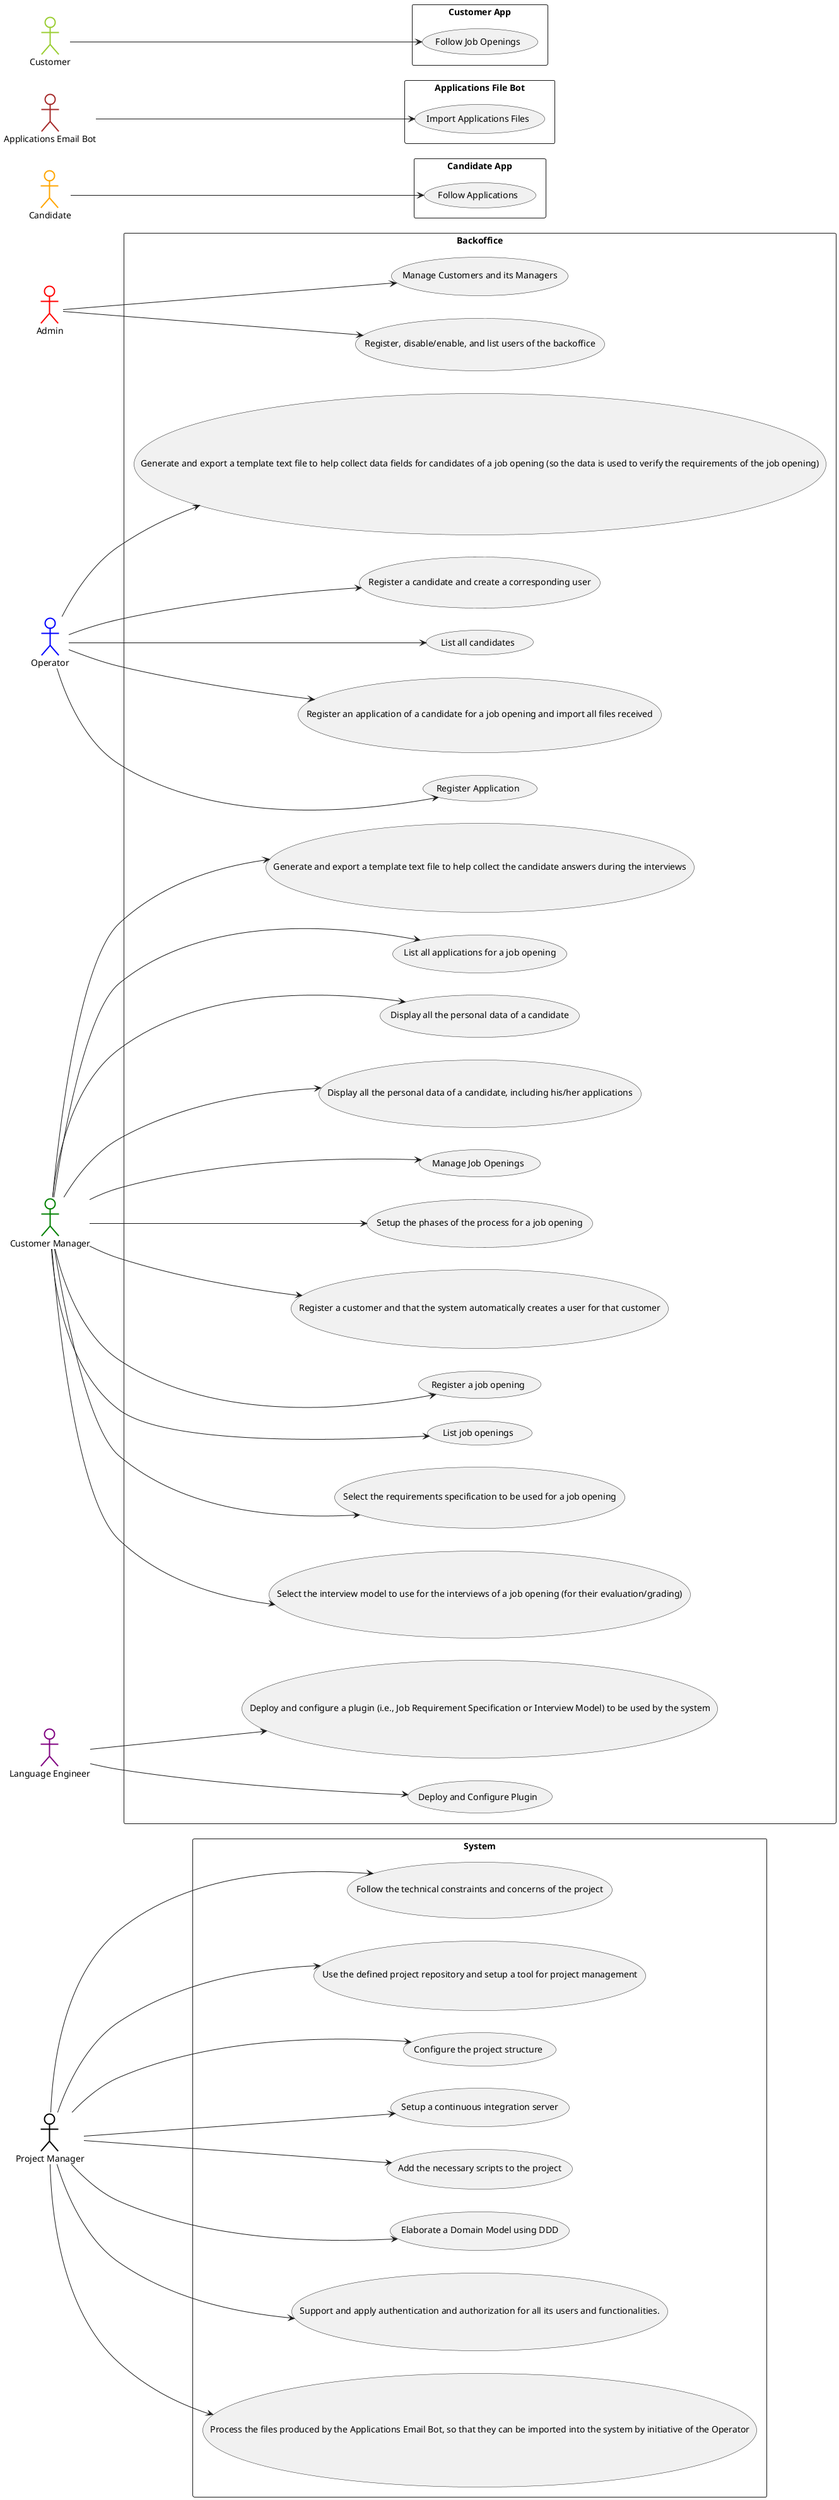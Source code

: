 @startuml

left to right direction

actor "Project Manager" as PM #white;line:black;line.bold;text:black

rectangle System {
    usecase "Follow the technical constraints and concerns of the project" as G001
    usecase "Use the defined project repository and setup a tool for project management" as G002
    usecase "Configure the project structure" as G003
    usecase "Setup a continuous integration server" as G004
    usecase "Add the necessary scripts to the project" as G005
    usecase "Elaborate a Domain Model using DDD" as G006
    usecase "Support and apply authentication and authorization for all its users and functionalities." as G007
    usecase "Process the files produced by the Applications Email Bot, so that they can be imported into the system by initiative of the Operator" as 2001
}

PM --> G001
PM --> G002
PM --> G003
PM --> G004
PM --> G005
PM --> G006
PM --> G007
PM --> 2001

actor "Admin" as AD #white;line:red;line.bold;text:black
actor "Operator" as OP #white;line:blue;line.bold;text:black
actor "Customer Manager" as CM #white;line:green;line.bold;text:black
actor "Language Engineer" as LE #white;line:purple;line.bold;text:black

rectangle Backoffice {
    usecase "Manage Customers and its Managers" as UC1
    usecase "Deploy and Configure Plugin" as UC2
    usecase "Register Application" as UC3
    usecase "Manage Job Openings" as UC4
    usecase "Register, disable/enable, and list users of the backoffice" as US1000
    usecase "Register a customer and that the system automatically creates a user for that customer" as US1001
    usecase "Register a job opening" as US1002
    usecase "List job openings" as US1003
    usecase "Register a candidate and create a corresponding user" as US2000a
    usecase "List all candidates" as US2000c
    usecase "Register an application of a candidate for a job opening and import all files received" as US2002
    usecase "List all applications for a job opening" as US1005
    usecase "Display all the personal data of a candidate" as US1006
    usecase "Display all the personal data of a candidate, including his/her applications" as US1006b
    usecase "Setup the phases of the process for a job opening" as US1007
    usecase "Deploy and configure a plugin (i.e., Job Requirement Specification or Interview Model) to be used by the system" as US1008
    usecase "Select the requirements specification to be used for a job opening" as US1009
    usecase "Select the interview model to use for the interviews of a job opening (for their evaluation/grading)" as US1011
    usecase "Generate and export a template text file to help collect the candidate answers during the interviews" as US1012
    usecase "Generate and export a template text file to help collect data fields for candidates of a job opening (so the data is used to verify the requirements of the job opening)" as US2003
}

AD --> UC1
AD --> US1000
LE --> UC2
LE --> US1008
OP --> UC3
OP --> US2000a
OP --> US2000c
OP --> US2002
OP --> US2003
CM --> UC4
CM --> US1001
CM --> US1002
CM --> US1003
CM --> US1005
CM --> US1006
CM --> US1006b
CM --> US1007
CM --> US1009
CM --> US1011
CM --> US1012

actor "Candidate" as CA #white;line:orange;line.bold;text:black

rectangle "Candidate App" {
    usecase "Follow Applications" as UC5
}

CA --> UC5

actor "Applications Email Bot" as EB #white;line:brown;line.bold;text:black

rectangle "Applications File Bot" {
    usecase "Import Applications Files" as UC6
}

EB --> UC6

actor "Customer" as CU #white;line:yellowgreen;line.bold;text:black

rectangle "Customer App" {
    usecase "Follow Job Openings" as UC7
}

CU --> UC7

@enduml